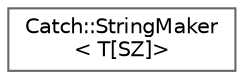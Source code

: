 digraph "Graphical Class Hierarchy"
{
 // LATEX_PDF_SIZE
  bgcolor="transparent";
  edge [fontname=Helvetica,fontsize=10,labelfontname=Helvetica,labelfontsize=10];
  node [fontname=Helvetica,fontsize=10,shape=box,height=0.2,width=0.4];
  rankdir="LR";
  Node0 [id="Node000000",label="Catch::StringMaker\l\< T[SZ]\>",height=0.2,width=0.4,color="grey40", fillcolor="white", style="filled",URL="$struct_catch_1_1_string_maker_3_01_t_0f_s_z_0e_4.html",tooltip=" "];
}
